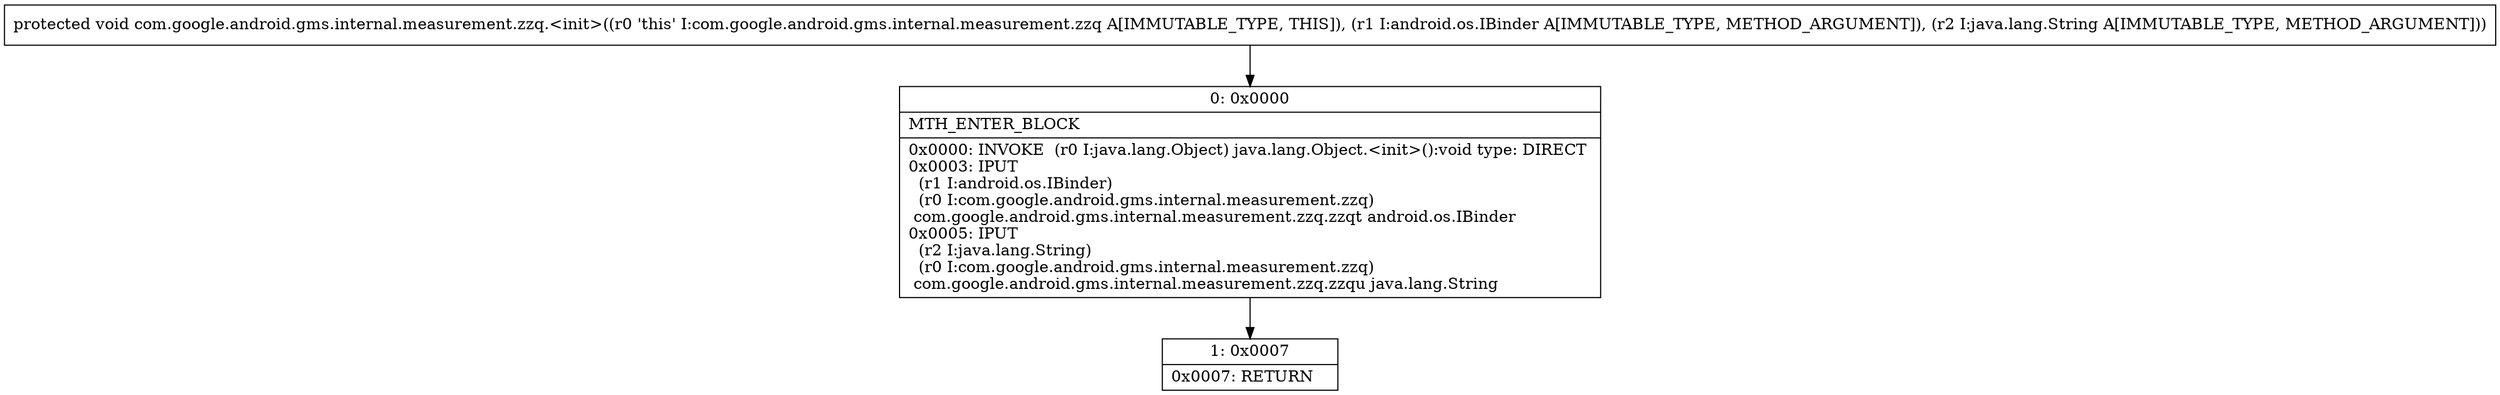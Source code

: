 digraph "CFG forcom.google.android.gms.internal.measurement.zzq.\<init\>(Landroid\/os\/IBinder;Ljava\/lang\/String;)V" {
Node_0 [shape=record,label="{0\:\ 0x0000|MTH_ENTER_BLOCK\l|0x0000: INVOKE  (r0 I:java.lang.Object) java.lang.Object.\<init\>():void type: DIRECT \l0x0003: IPUT  \l  (r1 I:android.os.IBinder)\l  (r0 I:com.google.android.gms.internal.measurement.zzq)\l com.google.android.gms.internal.measurement.zzq.zzqt android.os.IBinder \l0x0005: IPUT  \l  (r2 I:java.lang.String)\l  (r0 I:com.google.android.gms.internal.measurement.zzq)\l com.google.android.gms.internal.measurement.zzq.zzqu java.lang.String \l}"];
Node_1 [shape=record,label="{1\:\ 0x0007|0x0007: RETURN   \l}"];
MethodNode[shape=record,label="{protected void com.google.android.gms.internal.measurement.zzq.\<init\>((r0 'this' I:com.google.android.gms.internal.measurement.zzq A[IMMUTABLE_TYPE, THIS]), (r1 I:android.os.IBinder A[IMMUTABLE_TYPE, METHOD_ARGUMENT]), (r2 I:java.lang.String A[IMMUTABLE_TYPE, METHOD_ARGUMENT])) }"];
MethodNode -> Node_0;
Node_0 -> Node_1;
}

